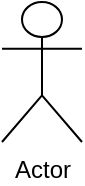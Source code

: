 <mxfile version="21.7.2" type="github">
  <diagram name="Page-1" id="IOzJ-zDNC9FpTQ4LdG1J">
    <mxGraphModel dx="832" dy="465" grid="1" gridSize="10" guides="1" tooltips="1" connect="1" arrows="1" fold="1" page="1" pageScale="1" pageWidth="850" pageHeight="1100" math="0" shadow="0">
      <root>
        <mxCell id="0" />
        <mxCell id="1" parent="0" />
        <mxCell id="oxiZEXYqRBeBIm09bRGg-1" value="Actor" style="shape=umlActor;verticalLabelPosition=bottom;verticalAlign=top;html=1;" vertex="1" parent="1">
          <mxGeometry x="130" y="200" width="40" height="70" as="geometry" />
        </mxCell>
      </root>
    </mxGraphModel>
  </diagram>
</mxfile>

